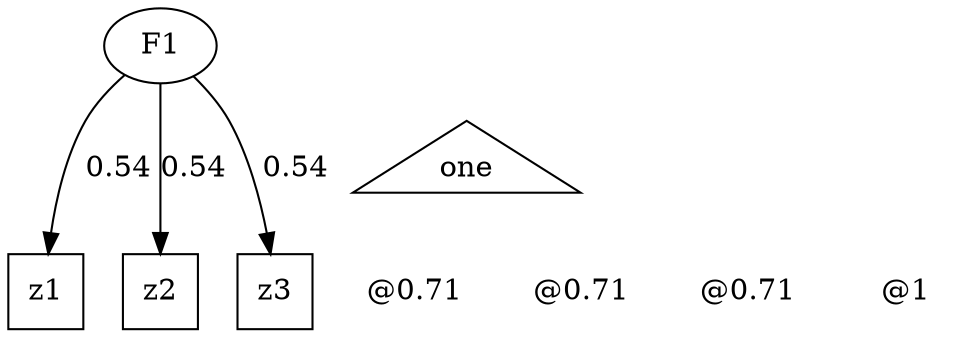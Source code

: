 digraph G {

	z1 [shape = square];
	z2 [shape = square];
	z3 [shape = square];
	 one [shape = triangle];
	z1_var [label="@0.71", shape = plaintext];
	z2_var [label="@0.71", shape = plaintext];
	z3_var [label="@0.71", shape = plaintext];
	F1_var [label="@1", shape = plaintext];


	# Single arrow paths
	F1 -> z1 [label="0.54"];
	F1 -> z2 [label="0.54"];
	F1 -> z3 [label="0.54"];

	# Variances

	# Means paths

	{rank=min ; F1};
	{rank=same; z1 z2 z3};
	{rank=max ; z1_var z2_var z3_var F1_var};


}